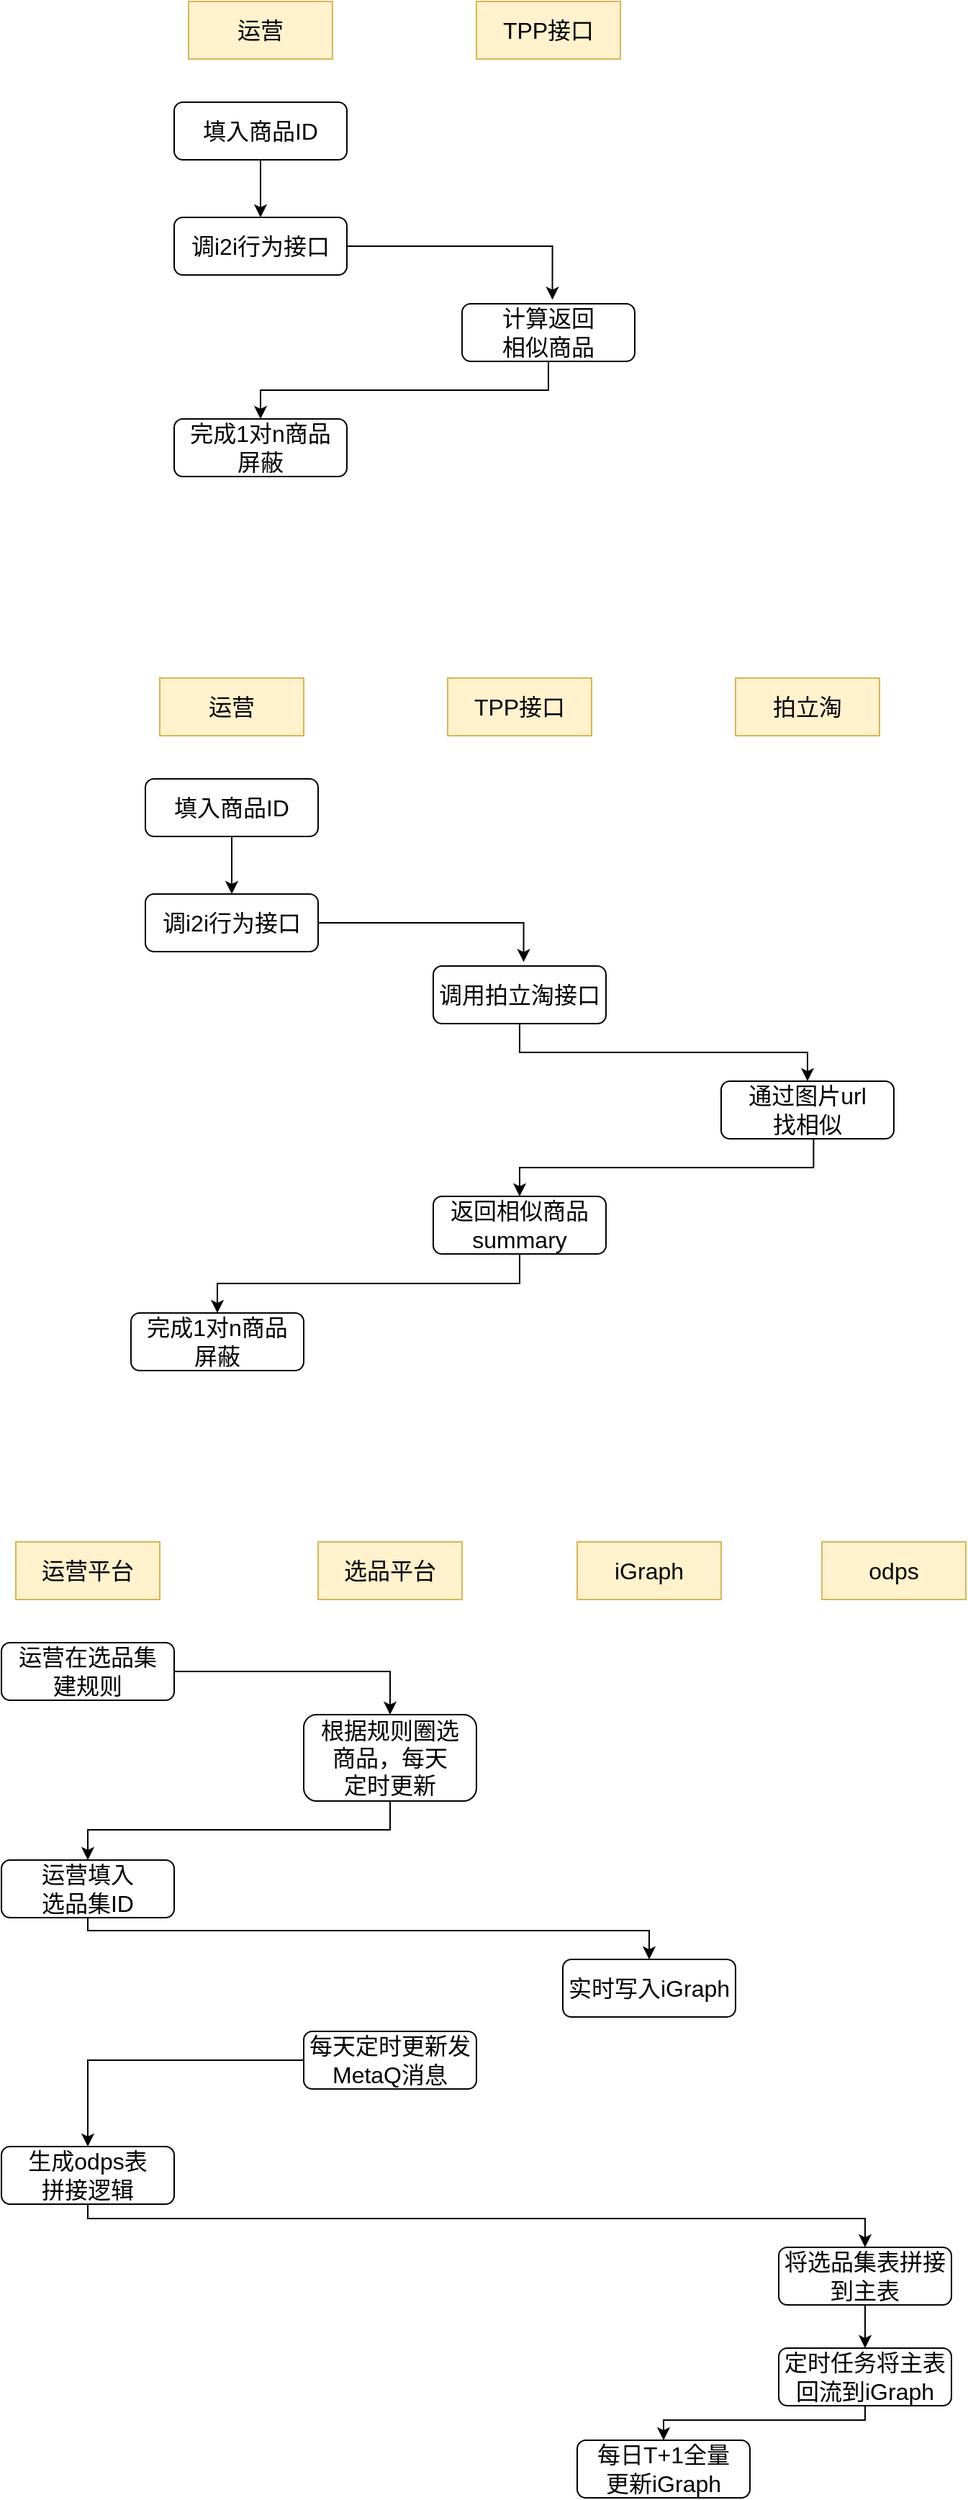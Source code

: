 <mxfile version="14.9.5" type="github">
  <diagram id="C5RBs43oDa-KdzZeNtuy" name="Page-1">
    <mxGraphModel dx="813" dy="499" grid="1" gridSize="10" guides="1" tooltips="1" connect="1" arrows="1" fold="1" page="1" pageScale="1" pageWidth="827" pageHeight="1169" math="0" shadow="0">
      <root>
        <mxCell id="WIyWlLk6GJQsqaUBKTNV-0" />
        <mxCell id="WIyWlLk6GJQsqaUBKTNV-1" parent="WIyWlLk6GJQsqaUBKTNV-0" />
        <mxCell id="drK8XOhoYoiBzAaGYLXk-5" style="edgeStyle=orthogonalEdgeStyle;rounded=0;orthogonalLoop=1;jettySize=auto;html=1;exitX=0.5;exitY=1;exitDx=0;exitDy=0;entryX=0.5;entryY=0;entryDx=0;entryDy=0;" edge="1" parent="WIyWlLk6GJQsqaUBKTNV-1" source="WIyWlLk6GJQsqaUBKTNV-3" target="WIyWlLk6GJQsqaUBKTNV-7">
          <mxGeometry relative="1" as="geometry" />
        </mxCell>
        <mxCell id="WIyWlLk6GJQsqaUBKTNV-3" value="&lt;font style=&quot;font-size: 16px&quot;&gt;填入商品ID&lt;/font&gt;" style="rounded=1;whiteSpace=wrap;html=1;fontSize=12;glass=0;strokeWidth=1;shadow=0;" parent="WIyWlLk6GJQsqaUBKTNV-1" vertex="1">
          <mxGeometry x="190" y="90" width="120" height="40" as="geometry" />
        </mxCell>
        <mxCell id="drK8XOhoYoiBzAaGYLXk-6" style="edgeStyle=orthogonalEdgeStyle;rounded=0;orthogonalLoop=1;jettySize=auto;html=1;entryX=0.523;entryY=-0.07;entryDx=0;entryDy=0;entryPerimeter=0;" edge="1" parent="WIyWlLk6GJQsqaUBKTNV-1" source="WIyWlLk6GJQsqaUBKTNV-7" target="drK8XOhoYoiBzAaGYLXk-2">
          <mxGeometry relative="1" as="geometry" />
        </mxCell>
        <mxCell id="WIyWlLk6GJQsqaUBKTNV-7" value="&lt;font style=&quot;font-size: 16px&quot;&gt;调i2i行为接口&lt;/font&gt;" style="rounded=1;whiteSpace=wrap;html=1;fontSize=12;glass=0;strokeWidth=1;shadow=0;" parent="WIyWlLk6GJQsqaUBKTNV-1" vertex="1">
          <mxGeometry x="190" y="170" width="120" height="40" as="geometry" />
        </mxCell>
        <mxCell id="drK8XOhoYoiBzAaGYLXk-0" value="&lt;font style=&quot;font-size: 16px&quot;&gt;运营&lt;/font&gt;" style="rounded=0;whiteSpace=wrap;html=1;fillColor=#fff2cc;strokeColor=#d6b656;" vertex="1" parent="WIyWlLk6GJQsqaUBKTNV-1">
          <mxGeometry x="200" y="20" width="100" height="40" as="geometry" />
        </mxCell>
        <mxCell id="drK8XOhoYoiBzAaGYLXk-1" value="&lt;font style=&quot;font-size: 16px&quot;&gt;TPP接口&lt;/font&gt;" style="rounded=0;whiteSpace=wrap;html=1;fillColor=#fff2cc;strokeColor=#d6b656;" vertex="1" parent="WIyWlLk6GJQsqaUBKTNV-1">
          <mxGeometry x="400" y="20" width="100" height="40" as="geometry" />
        </mxCell>
        <mxCell id="drK8XOhoYoiBzAaGYLXk-8" style="edgeStyle=orthogonalEdgeStyle;rounded=0;orthogonalLoop=1;jettySize=auto;html=1;exitX=0.5;exitY=1;exitDx=0;exitDy=0;" edge="1" parent="WIyWlLk6GJQsqaUBKTNV-1" source="drK8XOhoYoiBzAaGYLXk-2" target="drK8XOhoYoiBzAaGYLXk-3">
          <mxGeometry relative="1" as="geometry" />
        </mxCell>
        <mxCell id="drK8XOhoYoiBzAaGYLXk-2" value="&lt;span style=&quot;font-size: 16px&quot;&gt;计算返回&lt;br&gt;相似商品&lt;/span&gt;" style="rounded=1;whiteSpace=wrap;html=1;fontSize=12;glass=0;strokeWidth=1;shadow=0;" vertex="1" parent="WIyWlLk6GJQsqaUBKTNV-1">
          <mxGeometry x="390" y="230" width="120" height="40" as="geometry" />
        </mxCell>
        <mxCell id="drK8XOhoYoiBzAaGYLXk-3" value="&lt;span style=&quot;font-size: 16px&quot;&gt;完成1对n商品&lt;br&gt;屏蔽&lt;/span&gt;" style="rounded=1;whiteSpace=wrap;html=1;fontSize=12;glass=0;strokeWidth=1;shadow=0;" vertex="1" parent="WIyWlLk6GJQsqaUBKTNV-1">
          <mxGeometry x="190" y="310" width="120" height="40" as="geometry" />
        </mxCell>
        <mxCell id="drK8XOhoYoiBzAaGYLXk-9" value="&lt;font style=&quot;font-size: 16px&quot;&gt;拍立淘&lt;/font&gt;" style="rounded=0;whiteSpace=wrap;html=1;fillColor=#fff2cc;strokeColor=#d6b656;" vertex="1" parent="WIyWlLk6GJQsqaUBKTNV-1">
          <mxGeometry x="580" y="490" width="100" height="40" as="geometry" />
        </mxCell>
        <mxCell id="drK8XOhoYoiBzAaGYLXk-10" style="edgeStyle=orthogonalEdgeStyle;rounded=0;orthogonalLoop=1;jettySize=auto;html=1;exitX=0.5;exitY=1;exitDx=0;exitDy=0;entryX=0.5;entryY=0;entryDx=0;entryDy=0;" edge="1" parent="WIyWlLk6GJQsqaUBKTNV-1" source="drK8XOhoYoiBzAaGYLXk-11" target="drK8XOhoYoiBzAaGYLXk-13">
          <mxGeometry relative="1" as="geometry" />
        </mxCell>
        <mxCell id="drK8XOhoYoiBzAaGYLXk-11" value="&lt;font style=&quot;font-size: 16px&quot;&gt;填入商品ID&lt;/font&gt;" style="rounded=1;whiteSpace=wrap;html=1;fontSize=12;glass=0;strokeWidth=1;shadow=0;" vertex="1" parent="WIyWlLk6GJQsqaUBKTNV-1">
          <mxGeometry x="170" y="560" width="120" height="40" as="geometry" />
        </mxCell>
        <mxCell id="drK8XOhoYoiBzAaGYLXk-12" style="edgeStyle=orthogonalEdgeStyle;rounded=0;orthogonalLoop=1;jettySize=auto;html=1;entryX=0.523;entryY=-0.07;entryDx=0;entryDy=0;entryPerimeter=0;" edge="1" parent="WIyWlLk6GJQsqaUBKTNV-1" source="drK8XOhoYoiBzAaGYLXk-13" target="drK8XOhoYoiBzAaGYLXk-17">
          <mxGeometry relative="1" as="geometry" />
        </mxCell>
        <mxCell id="drK8XOhoYoiBzAaGYLXk-13" value="&lt;font style=&quot;font-size: 16px&quot;&gt;调i2i行为接口&lt;/font&gt;" style="rounded=1;whiteSpace=wrap;html=1;fontSize=12;glass=0;strokeWidth=1;shadow=0;" vertex="1" parent="WIyWlLk6GJQsqaUBKTNV-1">
          <mxGeometry x="170" y="640" width="120" height="40" as="geometry" />
        </mxCell>
        <mxCell id="drK8XOhoYoiBzAaGYLXk-14" value="&lt;font style=&quot;font-size: 16px&quot;&gt;运营&lt;/font&gt;" style="rounded=0;whiteSpace=wrap;html=1;fillColor=#fff2cc;strokeColor=#d6b656;" vertex="1" parent="WIyWlLk6GJQsqaUBKTNV-1">
          <mxGeometry x="180" y="490" width="100" height="40" as="geometry" />
        </mxCell>
        <mxCell id="drK8XOhoYoiBzAaGYLXk-15" value="&lt;font style=&quot;font-size: 16px&quot;&gt;TPP接口&lt;/font&gt;" style="rounded=0;whiteSpace=wrap;html=1;fillColor=#fff2cc;strokeColor=#d6b656;" vertex="1" parent="WIyWlLk6GJQsqaUBKTNV-1">
          <mxGeometry x="380" y="490" width="100" height="40" as="geometry" />
        </mxCell>
        <mxCell id="drK8XOhoYoiBzAaGYLXk-16" style="edgeStyle=orthogonalEdgeStyle;rounded=0;orthogonalLoop=1;jettySize=auto;html=1;exitX=0.5;exitY=1;exitDx=0;exitDy=0;" edge="1" parent="WIyWlLk6GJQsqaUBKTNV-1" source="drK8XOhoYoiBzAaGYLXk-17" target="drK8XOhoYoiBzAaGYLXk-18">
          <mxGeometry relative="1" as="geometry" />
        </mxCell>
        <mxCell id="drK8XOhoYoiBzAaGYLXk-17" value="&lt;span style=&quot;font-size: 16px&quot;&gt;调用拍立淘接口&lt;/span&gt;" style="rounded=1;whiteSpace=wrap;html=1;fontSize=12;glass=0;strokeWidth=1;shadow=0;" vertex="1" parent="WIyWlLk6GJQsqaUBKTNV-1">
          <mxGeometry x="370" y="690" width="120" height="40" as="geometry" />
        </mxCell>
        <mxCell id="drK8XOhoYoiBzAaGYLXk-20" style="edgeStyle=orthogonalEdgeStyle;rounded=0;orthogonalLoop=1;jettySize=auto;html=1;entryX=0.5;entryY=0;entryDx=0;entryDy=0;exitX=0.535;exitY=0.989;exitDx=0;exitDy=0;exitPerimeter=0;" edge="1" parent="WIyWlLk6GJQsqaUBKTNV-1" source="drK8XOhoYoiBzAaGYLXk-18" target="drK8XOhoYoiBzAaGYLXk-19">
          <mxGeometry relative="1" as="geometry">
            <Array as="points">
              <mxPoint x="634" y="830" />
              <mxPoint x="430" y="830" />
            </Array>
          </mxGeometry>
        </mxCell>
        <mxCell id="drK8XOhoYoiBzAaGYLXk-18" value="&lt;span style=&quot;font-size: 16px&quot;&gt;通过图片url&lt;br&gt;找相似&lt;/span&gt;" style="rounded=1;whiteSpace=wrap;html=1;fontSize=12;glass=0;strokeWidth=1;shadow=0;" vertex="1" parent="WIyWlLk6GJQsqaUBKTNV-1">
          <mxGeometry x="570" y="770" width="120" height="40" as="geometry" />
        </mxCell>
        <mxCell id="drK8XOhoYoiBzAaGYLXk-23" style="edgeStyle=orthogonalEdgeStyle;rounded=0;orthogonalLoop=1;jettySize=auto;html=1;exitX=0.5;exitY=1;exitDx=0;exitDy=0;" edge="1" parent="WIyWlLk6GJQsqaUBKTNV-1" source="drK8XOhoYoiBzAaGYLXk-19" target="drK8XOhoYoiBzAaGYLXk-21">
          <mxGeometry relative="1" as="geometry" />
        </mxCell>
        <mxCell id="drK8XOhoYoiBzAaGYLXk-19" value="&lt;span style=&quot;font-size: 16px&quot;&gt;返回相似商品summary&lt;/span&gt;" style="rounded=1;whiteSpace=wrap;html=1;fontSize=12;glass=0;strokeWidth=1;shadow=0;" vertex="1" parent="WIyWlLk6GJQsqaUBKTNV-1">
          <mxGeometry x="370" y="850" width="120" height="40" as="geometry" />
        </mxCell>
        <mxCell id="drK8XOhoYoiBzAaGYLXk-21" value="&lt;span style=&quot;font-size: 16px&quot;&gt;完成1对n商品&lt;/span&gt;&lt;br style=&quot;font-size: 16px&quot;&gt;&lt;span style=&quot;font-size: 16px&quot;&gt;屏蔽&lt;/span&gt;" style="rounded=1;whiteSpace=wrap;html=1;fontSize=12;glass=0;strokeWidth=1;shadow=0;" vertex="1" parent="WIyWlLk6GJQsqaUBKTNV-1">
          <mxGeometry x="160" y="931" width="120" height="40" as="geometry" />
        </mxCell>
        <mxCell id="drK8XOhoYoiBzAaGYLXk-24" value="&lt;font style=&quot;font-size: 16px&quot;&gt;选品平台&lt;/font&gt;" style="rounded=0;whiteSpace=wrap;html=1;fillColor=#fff2cc;strokeColor=#d6b656;" vertex="1" parent="WIyWlLk6GJQsqaUBKTNV-1">
          <mxGeometry x="290" y="1090" width="100" height="40" as="geometry" />
        </mxCell>
        <mxCell id="drK8XOhoYoiBzAaGYLXk-40" style="edgeStyle=orthogonalEdgeStyle;rounded=0;orthogonalLoop=1;jettySize=auto;html=1;" edge="1" parent="WIyWlLk6GJQsqaUBKTNV-1" source="drK8XOhoYoiBzAaGYLXk-26" target="drK8XOhoYoiBzAaGYLXk-39">
          <mxGeometry relative="1" as="geometry" />
        </mxCell>
        <mxCell id="drK8XOhoYoiBzAaGYLXk-26" value="&lt;span style=&quot;font-size: 16px&quot;&gt;运营在选品集&lt;br&gt;建规则&lt;/span&gt;" style="rounded=1;whiteSpace=wrap;html=1;fontSize=12;glass=0;strokeWidth=1;shadow=0;" vertex="1" parent="WIyWlLk6GJQsqaUBKTNV-1">
          <mxGeometry x="70" y="1160" width="120" height="40" as="geometry" />
        </mxCell>
        <mxCell id="drK8XOhoYoiBzAaGYLXk-29" value="&lt;font style=&quot;font-size: 16px&quot;&gt;运营平台&lt;/font&gt;" style="rounded=0;whiteSpace=wrap;html=1;fillColor=#fff2cc;strokeColor=#d6b656;" vertex="1" parent="WIyWlLk6GJQsqaUBKTNV-1">
          <mxGeometry x="80" y="1090" width="100" height="40" as="geometry" />
        </mxCell>
        <mxCell id="drK8XOhoYoiBzAaGYLXk-46" style="edgeStyle=orthogonalEdgeStyle;rounded=0;orthogonalLoop=1;jettySize=auto;html=1;" edge="1" parent="WIyWlLk6GJQsqaUBKTNV-1" source="drK8XOhoYoiBzAaGYLXk-39" target="drK8XOhoYoiBzAaGYLXk-41">
          <mxGeometry relative="1" as="geometry">
            <Array as="points">
              <mxPoint x="340" y="1290" />
              <mxPoint x="130" y="1290" />
            </Array>
          </mxGeometry>
        </mxCell>
        <mxCell id="drK8XOhoYoiBzAaGYLXk-39" value="&lt;font style=&quot;font-size: 16px&quot;&gt;根据规则圈选&lt;br&gt;商品，每天&lt;br&gt;定时更新&lt;/font&gt;" style="rounded=1;whiteSpace=wrap;html=1;fontSize=12;glass=0;strokeWidth=1;shadow=0;" vertex="1" parent="WIyWlLk6GJQsqaUBKTNV-1">
          <mxGeometry x="280" y="1210" width="120" height="60" as="geometry" />
        </mxCell>
        <mxCell id="drK8XOhoYoiBzAaGYLXk-52" style="edgeStyle=orthogonalEdgeStyle;rounded=0;orthogonalLoop=1;jettySize=auto;html=1;" edge="1" parent="WIyWlLk6GJQsqaUBKTNV-1" source="drK8XOhoYoiBzAaGYLXk-41" target="drK8XOhoYoiBzAaGYLXk-47">
          <mxGeometry relative="1" as="geometry">
            <Array as="points">
              <mxPoint x="130" y="1360" />
              <mxPoint x="520" y="1360" />
            </Array>
          </mxGeometry>
        </mxCell>
        <mxCell id="drK8XOhoYoiBzAaGYLXk-41" value="&lt;span style=&quot;font-size: 16px&quot;&gt;运营填入&lt;br&gt;选品集ID&lt;/span&gt;" style="rounded=1;whiteSpace=wrap;html=1;fontSize=12;glass=0;strokeWidth=1;shadow=0;" vertex="1" parent="WIyWlLk6GJQsqaUBKTNV-1">
          <mxGeometry x="70" y="1311" width="120" height="40" as="geometry" />
        </mxCell>
        <mxCell id="drK8XOhoYoiBzAaGYLXk-43" value="&lt;font style=&quot;font-size: 16px&quot;&gt;iGraph&lt;/font&gt;" style="rounded=0;whiteSpace=wrap;html=1;fillColor=#fff2cc;strokeColor=#d6b656;" vertex="1" parent="WIyWlLk6GJQsqaUBKTNV-1">
          <mxGeometry x="470" y="1090" width="100" height="40" as="geometry" />
        </mxCell>
        <mxCell id="drK8XOhoYoiBzAaGYLXk-44" value="&lt;font style=&quot;font-size: 16px&quot;&gt;odps&lt;/font&gt;" style="rounded=0;whiteSpace=wrap;html=1;fillColor=#fff2cc;strokeColor=#d6b656;" vertex="1" parent="WIyWlLk6GJQsqaUBKTNV-1">
          <mxGeometry x="640" y="1090" width="100" height="40" as="geometry" />
        </mxCell>
        <mxCell id="drK8XOhoYoiBzAaGYLXk-47" value="&lt;font style=&quot;font-size: 16px&quot;&gt;实时写入iGraph&lt;/font&gt;" style="rounded=1;whiteSpace=wrap;html=1;fontSize=12;glass=0;strokeWidth=1;shadow=0;" vertex="1" parent="WIyWlLk6GJQsqaUBKTNV-1">
          <mxGeometry x="460" y="1380" width="120" height="40" as="geometry" />
        </mxCell>
        <mxCell id="drK8XOhoYoiBzAaGYLXk-54" style="edgeStyle=orthogonalEdgeStyle;rounded=0;orthogonalLoop=1;jettySize=auto;html=1;entryX=0.5;entryY=0;entryDx=0;entryDy=0;" edge="1" parent="WIyWlLk6GJQsqaUBKTNV-1" source="drK8XOhoYoiBzAaGYLXk-49" target="drK8XOhoYoiBzAaGYLXk-53">
          <mxGeometry relative="1" as="geometry" />
        </mxCell>
        <mxCell id="drK8XOhoYoiBzAaGYLXk-49" value="&lt;font style=&quot;font-size: 16px&quot;&gt;每天定时更新发MetaQ消息&lt;/font&gt;" style="rounded=1;whiteSpace=wrap;html=1;fontSize=12;glass=0;strokeWidth=1;shadow=0;" vertex="1" parent="WIyWlLk6GJQsqaUBKTNV-1">
          <mxGeometry x="280" y="1430" width="120" height="40" as="geometry" />
        </mxCell>
        <mxCell id="drK8XOhoYoiBzAaGYLXk-58" style="edgeStyle=orthogonalEdgeStyle;rounded=0;orthogonalLoop=1;jettySize=auto;html=1;entryX=0.5;entryY=0;entryDx=0;entryDy=0;" edge="1" parent="WIyWlLk6GJQsqaUBKTNV-1" source="drK8XOhoYoiBzAaGYLXk-50" target="drK8XOhoYoiBzAaGYLXk-56">
          <mxGeometry relative="1" as="geometry" />
        </mxCell>
        <mxCell id="drK8XOhoYoiBzAaGYLXk-50" value="&lt;font style=&quot;font-size: 16px&quot;&gt;将选品集表拼接&lt;br&gt;到主表&lt;/font&gt;" style="rounded=1;whiteSpace=wrap;html=1;fontSize=12;glass=0;strokeWidth=1;shadow=0;" vertex="1" parent="WIyWlLk6GJQsqaUBKTNV-1">
          <mxGeometry x="610" y="1580" width="120" height="40" as="geometry" />
        </mxCell>
        <mxCell id="drK8XOhoYoiBzAaGYLXk-55" style="edgeStyle=orthogonalEdgeStyle;rounded=0;orthogonalLoop=1;jettySize=auto;html=1;entryX=0.5;entryY=0;entryDx=0;entryDy=0;" edge="1" parent="WIyWlLk6GJQsqaUBKTNV-1" source="drK8XOhoYoiBzAaGYLXk-53" target="drK8XOhoYoiBzAaGYLXk-50">
          <mxGeometry relative="1" as="geometry">
            <Array as="points">
              <mxPoint x="130" y="1560" />
              <mxPoint x="670" y="1560" />
            </Array>
          </mxGeometry>
        </mxCell>
        <mxCell id="drK8XOhoYoiBzAaGYLXk-53" value="&lt;span style=&quot;font-size: 16px&quot;&gt;生成odps表&lt;br&gt;拼接逻辑&lt;/span&gt;" style="rounded=1;whiteSpace=wrap;html=1;fontSize=12;glass=0;strokeWidth=1;shadow=0;" vertex="1" parent="WIyWlLk6GJQsqaUBKTNV-1">
          <mxGeometry x="70" y="1510" width="120" height="40" as="geometry" />
        </mxCell>
        <mxCell id="drK8XOhoYoiBzAaGYLXk-59" style="edgeStyle=orthogonalEdgeStyle;rounded=0;orthogonalLoop=1;jettySize=auto;html=1;entryX=0.5;entryY=0;entryDx=0;entryDy=0;" edge="1" parent="WIyWlLk6GJQsqaUBKTNV-1" source="drK8XOhoYoiBzAaGYLXk-56" target="drK8XOhoYoiBzAaGYLXk-57">
          <mxGeometry relative="1" as="geometry">
            <Array as="points">
              <mxPoint x="670" y="1700" />
              <mxPoint x="530" y="1700" />
            </Array>
          </mxGeometry>
        </mxCell>
        <mxCell id="drK8XOhoYoiBzAaGYLXk-56" value="&lt;span style=&quot;font-size: 16px&quot;&gt;定时任务将主表回流到iGraph&lt;/span&gt;" style="rounded=1;whiteSpace=wrap;html=1;fontSize=12;glass=0;strokeWidth=1;shadow=0;" vertex="1" parent="WIyWlLk6GJQsqaUBKTNV-1">
          <mxGeometry x="610" y="1650" width="120" height="40" as="geometry" />
        </mxCell>
        <mxCell id="drK8XOhoYoiBzAaGYLXk-57" value="&lt;span style=&quot;font-size: 16px&quot;&gt;每日T+1全量&lt;br&gt;更新iGraph&lt;/span&gt;" style="rounded=1;whiteSpace=wrap;html=1;fontSize=12;glass=0;strokeWidth=1;shadow=0;" vertex="1" parent="WIyWlLk6GJQsqaUBKTNV-1">
          <mxGeometry x="470" y="1714" width="120" height="40" as="geometry" />
        </mxCell>
      </root>
    </mxGraphModel>
  </diagram>
</mxfile>
